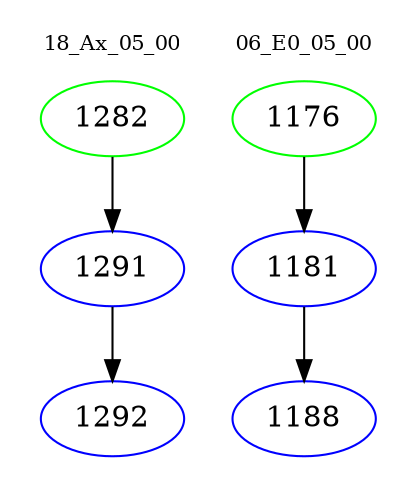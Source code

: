 digraph{
subgraph cluster_0 {
color = white
label = "18_Ax_05_00";
fontsize=10;
T0_1282 [label="1282", color="green"]
T0_1282 -> T0_1291 [color="black"]
T0_1291 [label="1291", color="blue"]
T0_1291 -> T0_1292 [color="black"]
T0_1292 [label="1292", color="blue"]
}
subgraph cluster_1 {
color = white
label = "06_E0_05_00";
fontsize=10;
T1_1176 [label="1176", color="green"]
T1_1176 -> T1_1181 [color="black"]
T1_1181 [label="1181", color="blue"]
T1_1181 -> T1_1188 [color="black"]
T1_1188 [label="1188", color="blue"]
}
}

